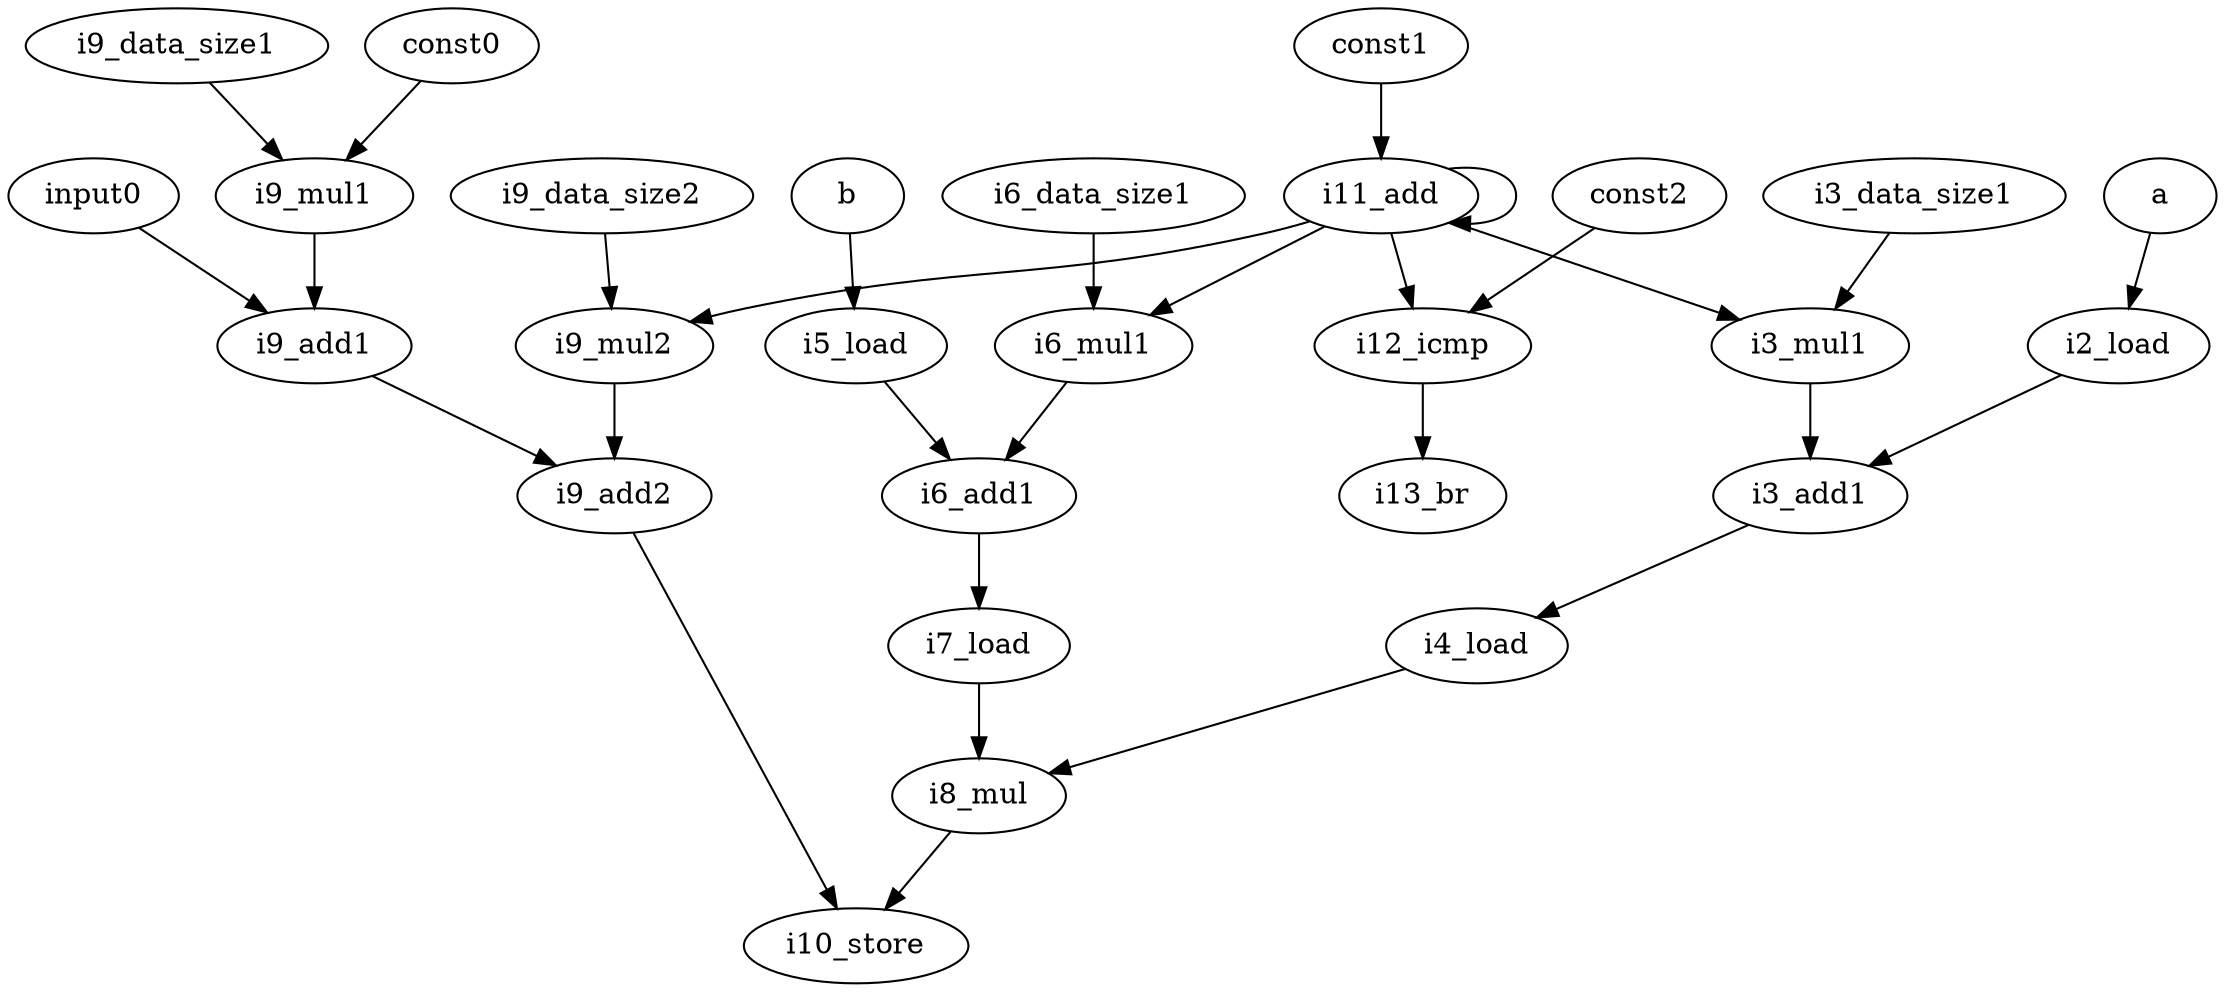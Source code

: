 digraph "G" {
const0 [opcode=const, constVal="0"];
a [opcode=input];
i2_load [opcode=load];
i3_data_size1 [opcode=const, constVal="4"];
i3_mul1 [opcode=mul];
i3_add1 [opcode=add];
i4_load [opcode=load];
b [opcode=input];
i5_load [opcode=load];
i6_data_size1 [opcode=const, constVal="4"];
i6_mul1 [opcode=mul];
i6_add1 [opcode=add];
i7_load [opcode=load];
i8_mul [opcode=mul];
input0 [opcode=input];
i9_data_size1 [opcode=const, constVal="80"];
i9_mul1 [opcode=mul];
i9_add1 [opcode=add];
i9_data_size2 [opcode=const, constVal="4"];
i9_mul2 [opcode=mul];
i9_add2 [opcode=add];
i10_store [opcode=store];
const1 [opcode=const, constVal="1"];
i11_add [opcode=add];
const2 [opcode=const, constVal="20"];
i12_icmp [opcode=icmp];
i13_br [opcode="io_width_1", original_opcode=br];
const0 -> i9_mul1 [operand=any2input];
a -> i2_load [operand=addr];
i2_load -> i3_add1 [operand=any2input];
i3_data_size1 -> i3_mul1 [operand=any2input];
i3_mul1 -> i3_add1 [operand=any2input];
i3_add1 -> i4_load [operand=addr];
i4_load -> i8_mul [operand=any2input];
b -> i5_load [operand=addr];
i5_load -> i6_add1 [operand=any2input];
i6_data_size1 -> i6_mul1 [operand=any2input];
i6_mul1 -> i6_add1 [operand=any2input];
i6_add1 -> i7_load [operand=addr];
i7_load -> i8_mul [operand=any2input];
i8_mul -> i10_store [operand=data];
input0 -> i9_add1 [operand=any2input];
i9_data_size1 -> i9_mul1 [operand=any2input];
i9_mul1 -> i9_add1 [operand=any2input];
i9_add1 -> i9_add2 [operand=any2input];
i9_data_size2 -> i9_mul2 [operand=any2input];
i9_mul2 -> i9_add2 [operand=any2input];
i9_add2 -> i10_store [operand=addr];
const1 -> i11_add [operand=any2input];
i11_add -> i12_icmp [operand=LHS];
i11_add -> i3_mul1 [operand=any2input];
i11_add -> i6_mul1 [operand=any2input];
i11_add -> i9_mul2 [operand=any2input];
i11_add -> i11_add [operand=any2input];
const2 -> i12_icmp [operand=RHS];
i12_icmp -> i13_br [operand="branch_cond"];
}
